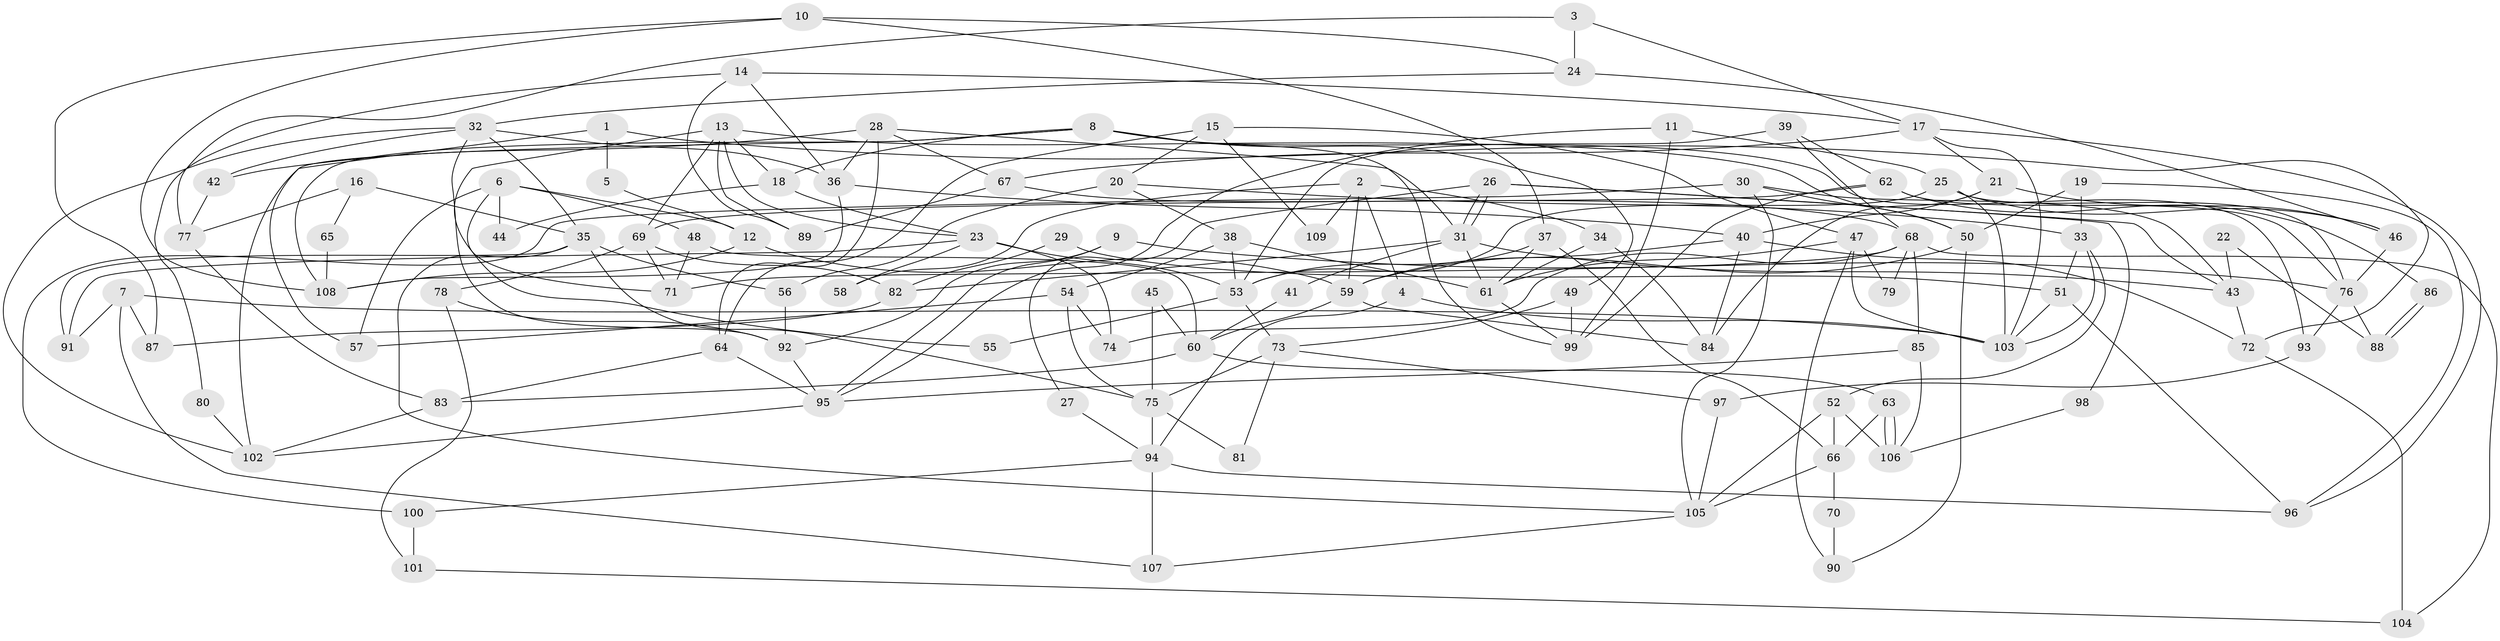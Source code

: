 // Generated by graph-tools (version 1.1) at 2025/49/03/09/25 04:49:31]
// undirected, 109 vertices, 218 edges
graph export_dot {
graph [start="1"]
  node [color=gray90,style=filled];
  1;
  2;
  3;
  4;
  5;
  6;
  7;
  8;
  9;
  10;
  11;
  12;
  13;
  14;
  15;
  16;
  17;
  18;
  19;
  20;
  21;
  22;
  23;
  24;
  25;
  26;
  27;
  28;
  29;
  30;
  31;
  32;
  33;
  34;
  35;
  36;
  37;
  38;
  39;
  40;
  41;
  42;
  43;
  44;
  45;
  46;
  47;
  48;
  49;
  50;
  51;
  52;
  53;
  54;
  55;
  56;
  57;
  58;
  59;
  60;
  61;
  62;
  63;
  64;
  65;
  66;
  67;
  68;
  69;
  70;
  71;
  72;
  73;
  74;
  75;
  76;
  77;
  78;
  79;
  80;
  81;
  82;
  83;
  84;
  85;
  86;
  87;
  88;
  89;
  90;
  91;
  92;
  93;
  94;
  95;
  96;
  97;
  98;
  99;
  100;
  101;
  102;
  103;
  104;
  105;
  106;
  107;
  108;
  109;
  1 -- 57;
  1 -- 72;
  1 -- 5;
  2 -- 34;
  2 -- 4;
  2 -- 58;
  2 -- 59;
  2 -- 109;
  3 -- 77;
  3 -- 24;
  3 -- 17;
  4 -- 94;
  4 -- 103;
  5 -- 12;
  6 -- 48;
  6 -- 12;
  6 -- 44;
  6 -- 55;
  6 -- 57;
  7 -- 91;
  7 -- 103;
  7 -- 87;
  7 -- 107;
  8 -- 99;
  8 -- 18;
  8 -- 49;
  8 -- 93;
  8 -- 102;
  8 -- 108;
  9 -- 95;
  9 -- 76;
  9 -- 92;
  10 -- 24;
  10 -- 37;
  10 -- 87;
  10 -- 108;
  11 -- 95;
  11 -- 25;
  11 -- 99;
  12 -- 108;
  12 -- 59;
  13 -- 71;
  13 -- 89;
  13 -- 18;
  13 -- 23;
  13 -- 50;
  13 -- 69;
  14 -- 17;
  14 -- 36;
  14 -- 80;
  14 -- 89;
  15 -- 47;
  15 -- 64;
  15 -- 20;
  15 -- 109;
  16 -- 35;
  16 -- 77;
  16 -- 65;
  17 -- 21;
  17 -- 67;
  17 -- 96;
  17 -- 103;
  18 -- 23;
  18 -- 44;
  19 -- 50;
  19 -- 33;
  19 -- 96;
  20 -- 56;
  20 -- 33;
  20 -- 38;
  21 -- 84;
  21 -- 40;
  21 -- 46;
  22 -- 43;
  22 -- 88;
  23 -- 74;
  23 -- 53;
  23 -- 58;
  23 -- 91;
  24 -- 46;
  24 -- 32;
  25 -- 53;
  25 -- 103;
  25 -- 46;
  25 -- 76;
  26 -- 31;
  26 -- 31;
  26 -- 43;
  26 -- 27;
  26 -- 98;
  27 -- 94;
  28 -- 31;
  28 -- 36;
  28 -- 42;
  28 -- 64;
  28 -- 67;
  29 -- 82;
  29 -- 51;
  30 -- 43;
  30 -- 105;
  30 -- 50;
  30 -- 100;
  31 -- 82;
  31 -- 41;
  31 -- 43;
  31 -- 61;
  32 -- 35;
  32 -- 92;
  32 -- 36;
  32 -- 42;
  32 -- 102;
  33 -- 51;
  33 -- 52;
  33 -- 103;
  34 -- 84;
  34 -- 61;
  35 -- 105;
  35 -- 75;
  35 -- 56;
  35 -- 91;
  36 -- 108;
  36 -- 40;
  37 -- 66;
  37 -- 61;
  37 -- 53;
  38 -- 53;
  38 -- 54;
  38 -- 61;
  39 -- 62;
  39 -- 53;
  39 -- 68;
  40 -- 59;
  40 -- 72;
  40 -- 84;
  41 -- 60;
  42 -- 77;
  43 -- 72;
  45 -- 75;
  45 -- 60;
  46 -- 76;
  47 -- 103;
  47 -- 61;
  47 -- 79;
  47 -- 90;
  48 -- 60;
  48 -- 71;
  49 -- 99;
  49 -- 73;
  50 -- 59;
  50 -- 90;
  51 -- 96;
  51 -- 103;
  52 -- 66;
  52 -- 105;
  52 -- 106;
  53 -- 55;
  53 -- 73;
  54 -- 75;
  54 -- 57;
  54 -- 74;
  56 -- 92;
  59 -- 60;
  59 -- 84;
  60 -- 83;
  60 -- 63;
  61 -- 99;
  62 -- 76;
  62 -- 99;
  62 -- 69;
  62 -- 86;
  63 -- 106;
  63 -- 106;
  63 -- 66;
  64 -- 95;
  64 -- 83;
  65 -- 108;
  66 -- 105;
  66 -- 70;
  67 -- 68;
  67 -- 89;
  68 -- 71;
  68 -- 74;
  68 -- 79;
  68 -- 85;
  68 -- 104;
  69 -- 71;
  69 -- 78;
  69 -- 82;
  70 -- 90;
  72 -- 104;
  73 -- 75;
  73 -- 81;
  73 -- 97;
  75 -- 94;
  75 -- 81;
  76 -- 88;
  76 -- 93;
  77 -- 83;
  78 -- 92;
  78 -- 101;
  80 -- 102;
  82 -- 87;
  83 -- 102;
  85 -- 106;
  85 -- 95;
  86 -- 88;
  86 -- 88;
  92 -- 95;
  93 -- 97;
  94 -- 96;
  94 -- 107;
  94 -- 100;
  95 -- 102;
  97 -- 105;
  98 -- 106;
  100 -- 101;
  101 -- 104;
  105 -- 107;
}
